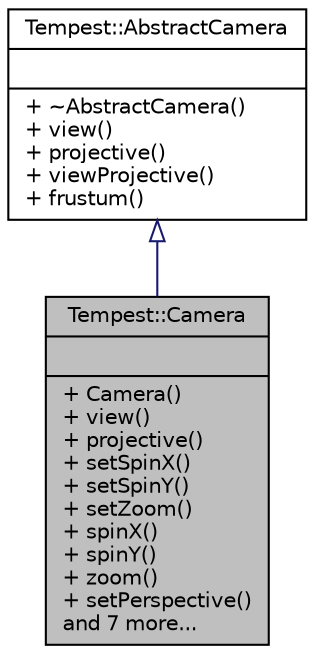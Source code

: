 digraph "Tempest::Camera"
{
  edge [fontname="Helvetica",fontsize="10",labelfontname="Helvetica",labelfontsize="10"];
  node [fontname="Helvetica",fontsize="10",shape=record];
  Node2 [label="{Tempest::Camera\n||+ Camera()\l+ view()\l+ projective()\l+ setSpinX()\l+ setSpinY()\l+ setZoom()\l+ spinX()\l+ spinY()\l+ zoom()\l+ setPerspective()\land 7 more...\l}",height=0.2,width=0.4,color="black", fillcolor="grey75", style="filled", fontcolor="black"];
  Node3 -> Node2 [dir="back",color="midnightblue",fontsize="10",style="solid",arrowtail="onormal",fontname="Helvetica"];
  Node3 [label="{Tempest::AbstractCamera\n||+ ~AbstractCamera()\l+ view()\l+ projective()\l+ viewProjective()\l+ frustum()\l}",height=0.2,width=0.4,color="black", fillcolor="white", style="filled",URL="$class_tempest_1_1_abstract_camera.html"];
}
